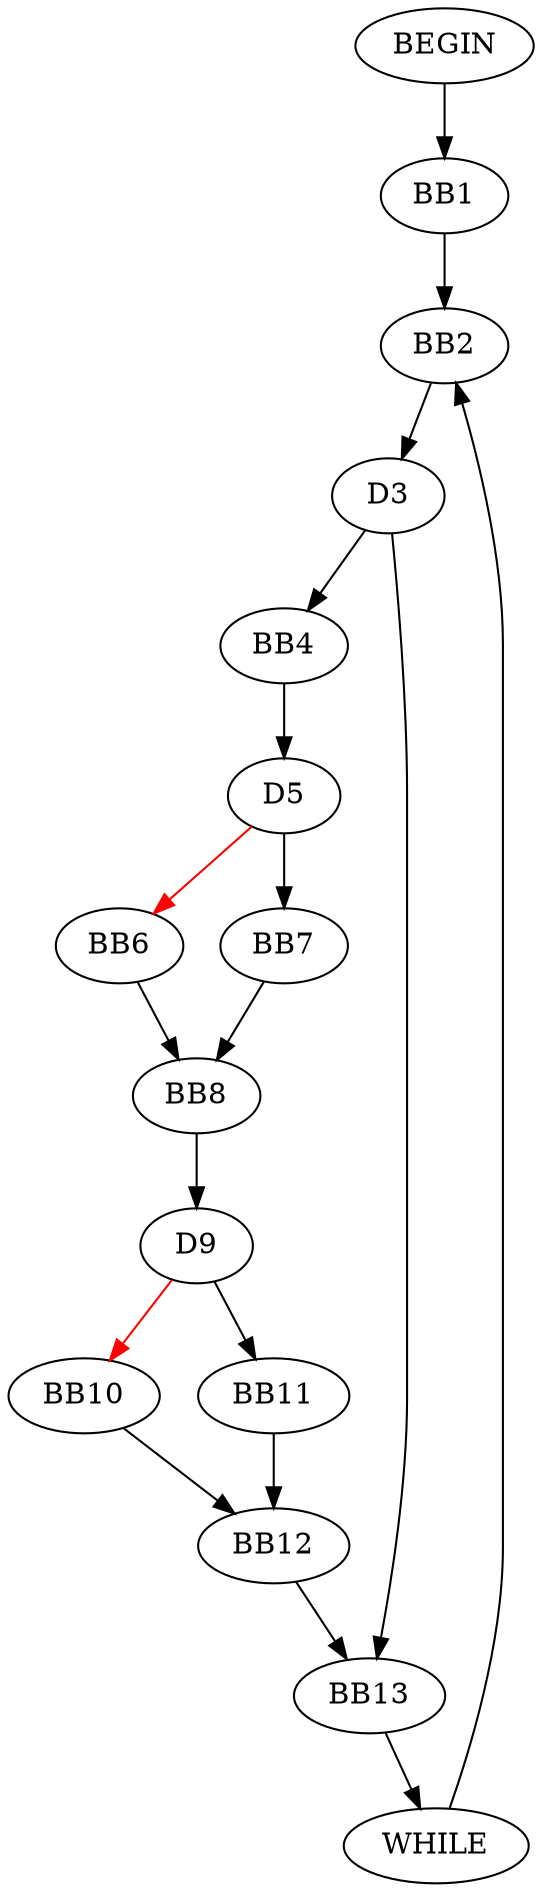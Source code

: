 digraph G {BEGIN->BB1;BB1->BB2;WHILE->BB2;BB2->D3;D3->BB4;BB4->D5;D5->BB6[color=red, pendwidth=3.0];D5->BB7;BB6->BB8;BB7->BB8;BB8->D9;D9->BB10[color=red, pendwidth=3.0];D9->BB11;BB10->BB12;BB11->BB12;BB12->BB13;D3->BB13;BB13->WHILE;}